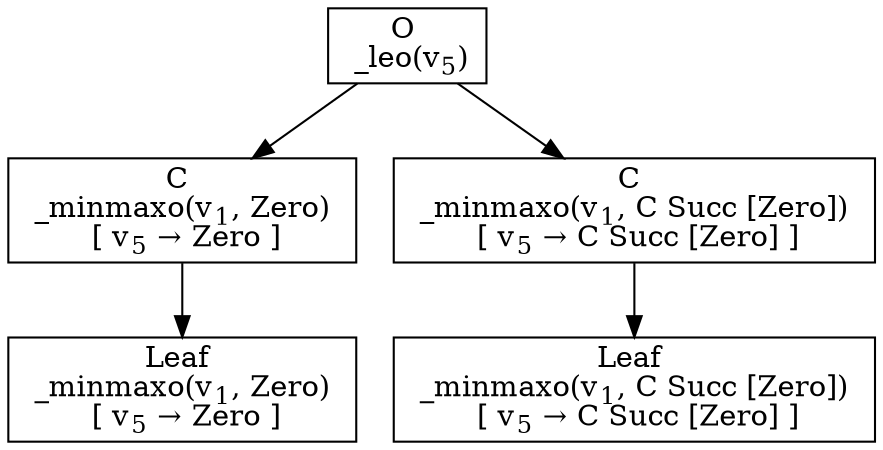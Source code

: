 digraph {
    graph [rankdir=TB
          ,bgcolor=transparent];
    node [shape=box
         ,fillcolor=white
         ,style=filled];
    0 [label=<O <BR/> _leo(v<SUB>5</SUB>)>];
    1 [label=<C <BR/> _minmaxo(v<SUB>1</SUB>, Zero) <BR/>  [ v<SUB>5</SUB> &rarr; Zero ] >];
    2 [label=<C <BR/> _minmaxo(v<SUB>1</SUB>, C Succ [Zero]) <BR/>  [ v<SUB>5</SUB> &rarr; C Succ [Zero] ] >];
    3 [label=<Leaf <BR/> _minmaxo(v<SUB>1</SUB>, Zero) <BR/>  [ v<SUB>5</SUB> &rarr; Zero ] >];
    4 [label=<Leaf <BR/> _minmaxo(v<SUB>1</SUB>, C Succ [Zero]) <BR/>  [ v<SUB>5</SUB> &rarr; C Succ [Zero] ] >];
    0 -> 1 [label=""];
    0 -> 2 [label=""];
    1 -> 3 [label=""];
    2 -> 4 [label=""];
}